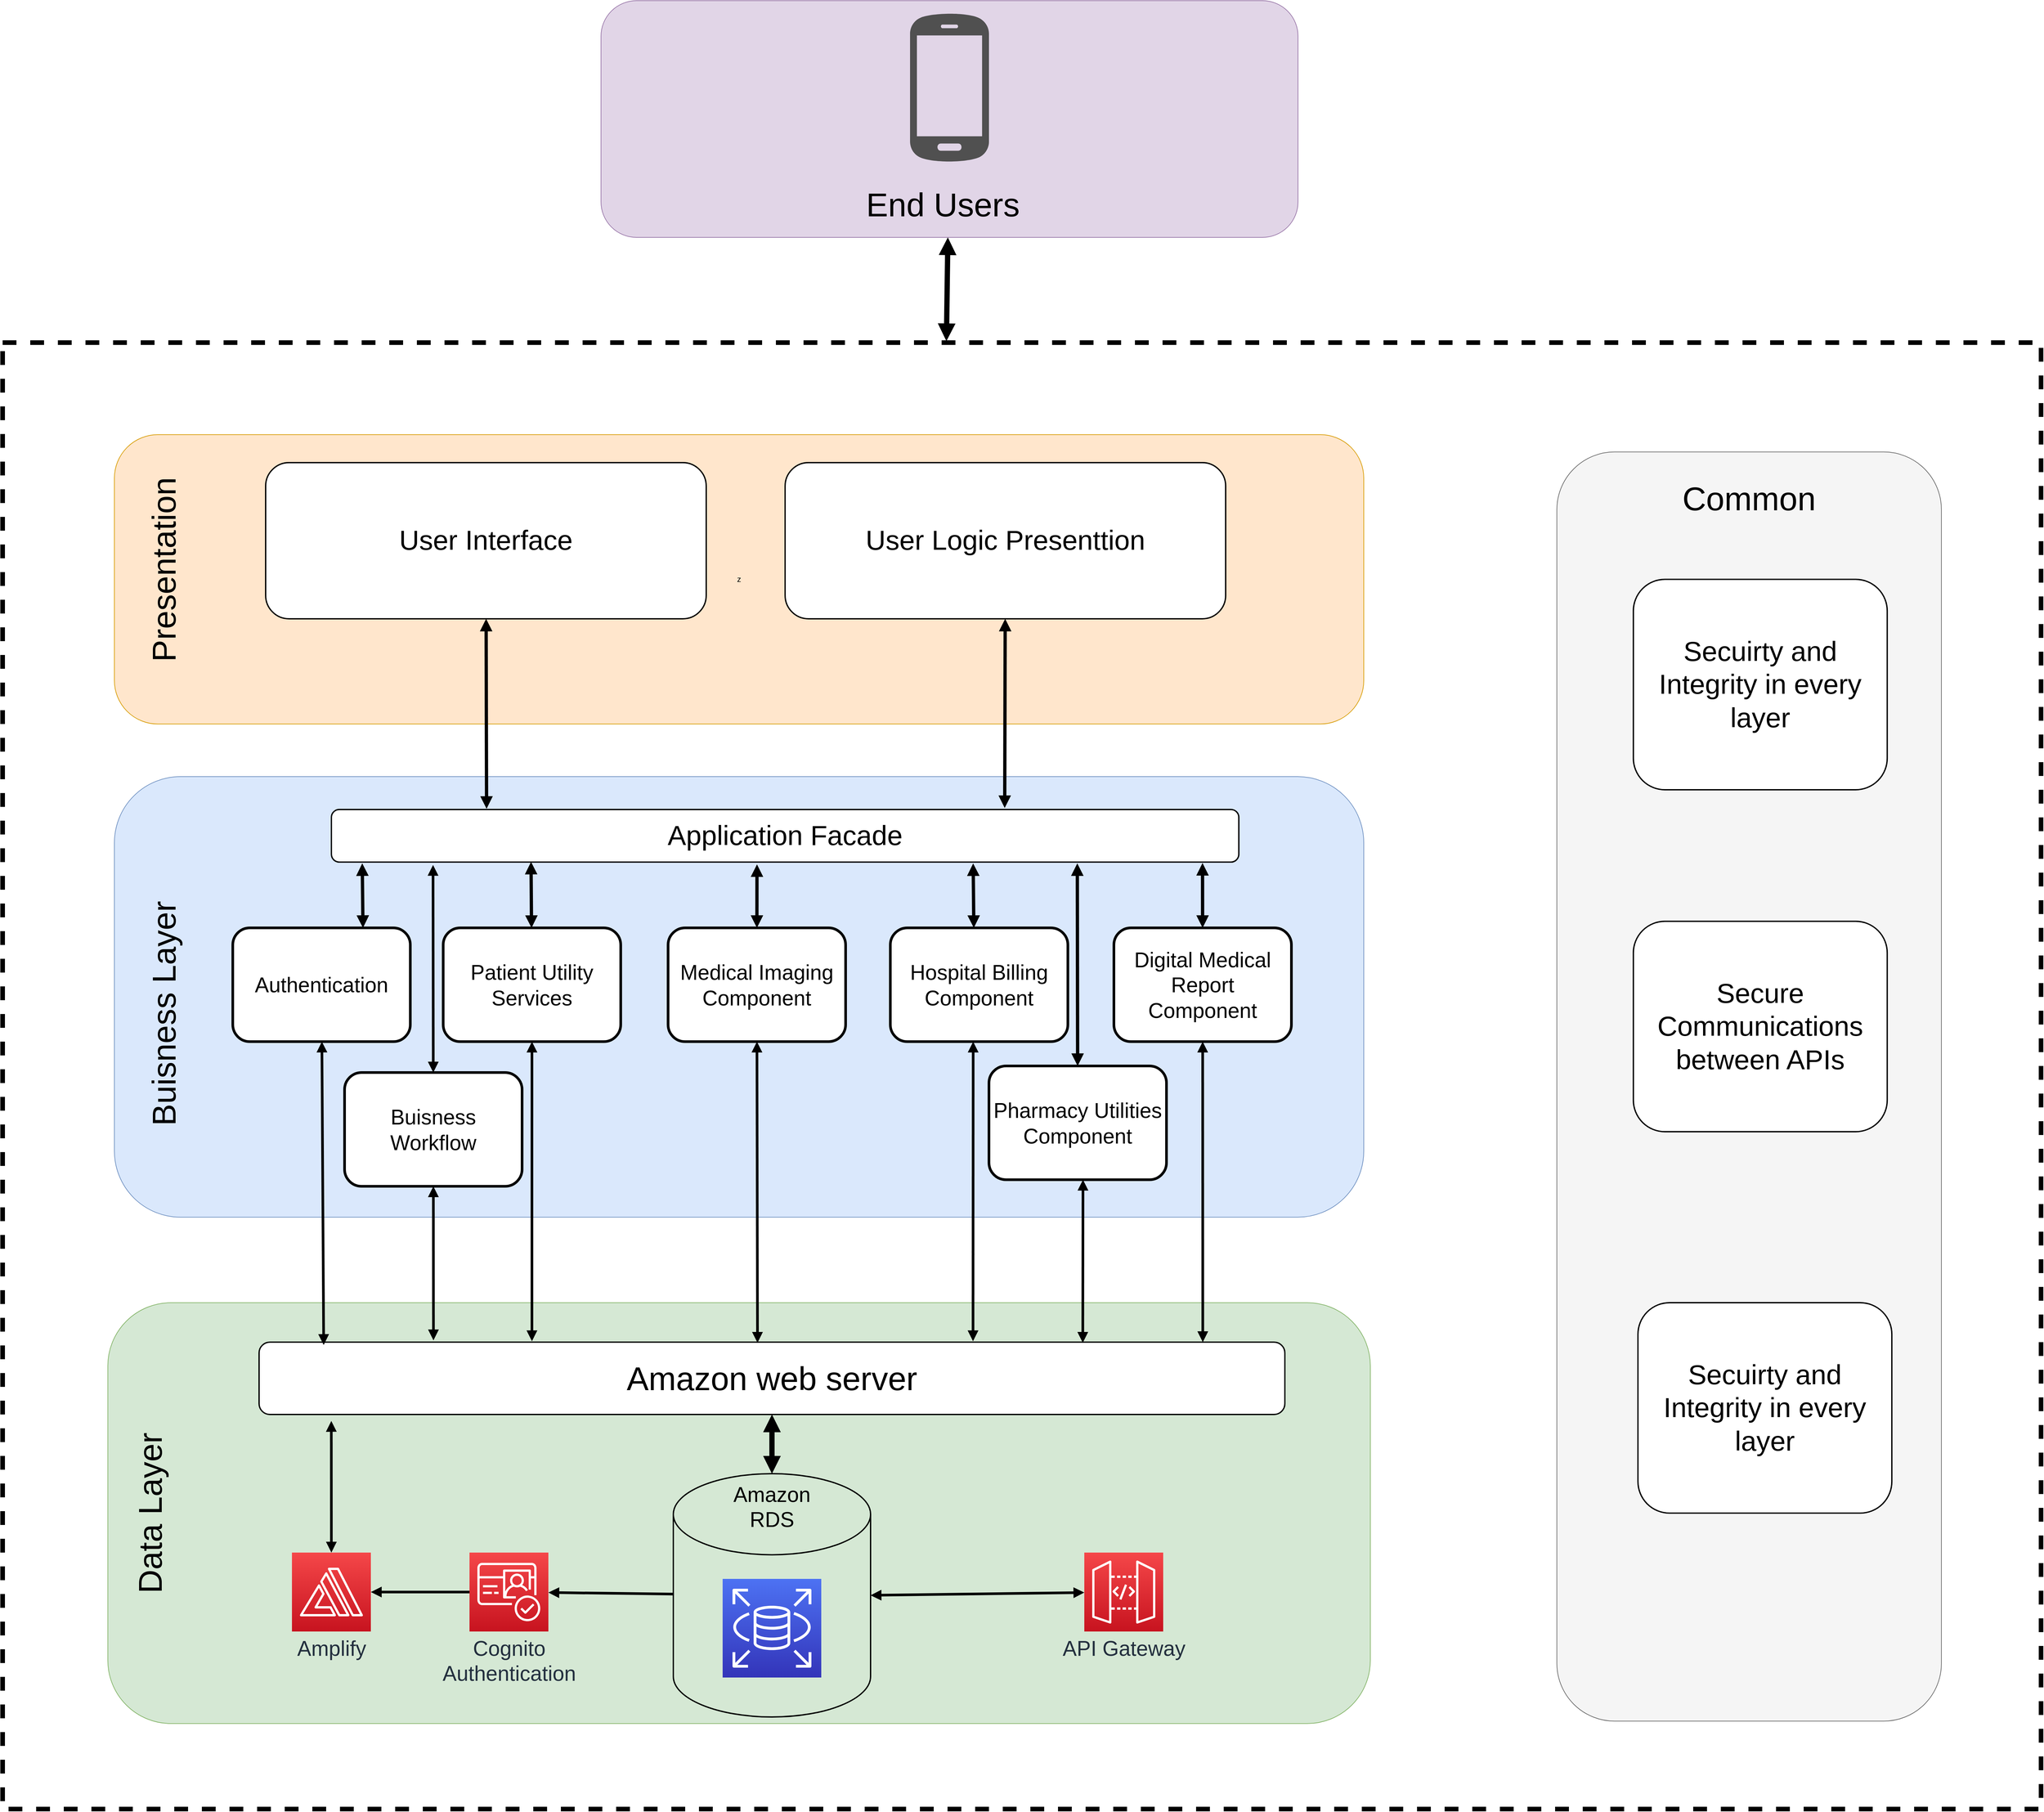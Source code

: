 <mxfile version="14.6.9" type="github">
  <diagram id="Ht1M8jgEwFfnCIfOTk4-" name="Page-1">
    <mxGraphModel dx="6359" dy="3562" grid="1" gridSize="10" guides="1" tooltips="1" connect="1" arrows="1" fold="1" page="1" pageScale="1" pageWidth="1169" pageHeight="827" math="0" shadow="0">
      <root>
        <mxCell id="0" />
        <mxCell id="1" parent="0" />
        <mxCell id="7ZSl48AHXB3JZgz-vE2U-16" value="" style="rounded=0;whiteSpace=wrap;html=1;fillColor=none;dashed=1;glass=0;sketch=0;shadow=0;strokeWidth=7;" parent="1" vertex="1">
          <mxGeometry x="-1120" y="-140" width="3100" height="2230" as="geometry" />
        </mxCell>
        <mxCell id="7ZSl48AHXB3JZgz-vE2U-1" value="z" style="rounded=1;whiteSpace=wrap;html=1;fillColor=#ffe6cc;strokeColor=#d79b00;" parent="1" vertex="1">
          <mxGeometry x="-950" width="1900" height="440" as="geometry" />
        </mxCell>
        <mxCell id="7ZSl48AHXB3JZgz-vE2U-2" value="" style="rounded=1;whiteSpace=wrap;html=1;fillColor=#d5e8d4;strokeColor=#82b366;" parent="1" vertex="1">
          <mxGeometry x="-960" y="1320" width="1920" height="640" as="geometry" />
        </mxCell>
        <mxCell id="7ZSl48AHXB3JZgz-vE2U-3" value="" style="rounded=1;whiteSpace=wrap;html=1;fillColor=#dae8fc;strokeColor=#6c8ebf;" parent="1" vertex="1">
          <mxGeometry x="-950" y="520" width="1900" height="670" as="geometry" />
        </mxCell>
        <mxCell id="7ZSl48AHXB3JZgz-vE2U-4" value="&lt;font style=&quot;font-size: 50px&quot;&gt;Presentation&lt;/font&gt;" style="text;html=1;strokeColor=none;fillColor=none;align=center;verticalAlign=middle;whiteSpace=wrap;rounded=0;rotation=-90;" parent="1" vertex="1">
          <mxGeometry x="-960" y="180" width="170" height="50" as="geometry" />
        </mxCell>
        <mxCell id="7ZSl48AHXB3JZgz-vE2U-7" value="&lt;font style=&quot;font-size: 50px&quot;&gt;Buisness&lt;/font&gt;&lt;font style=&quot;font-size: 50px&quot;&gt; Layer&lt;/font&gt;" style="text;html=1;strokeColor=none;fillColor=none;align=center;verticalAlign=middle;whiteSpace=wrap;rounded=0;rotation=-90;" parent="1" vertex="1">
          <mxGeometry x="-1060" y="855" width="370" height="50" as="geometry" />
        </mxCell>
        <mxCell id="7ZSl48AHXB3JZgz-vE2U-8" value="&lt;font style=&quot;font-size: 50px&quot;&gt;Data Layer&lt;/font&gt;" style="text;html=1;strokeColor=none;fillColor=none;align=center;verticalAlign=middle;whiteSpace=wrap;rounded=0;rotation=-90;" parent="1" vertex="1">
          <mxGeometry x="-1020" y="1617.5" width="247.5" height="45" as="geometry" />
        </mxCell>
        <mxCell id="7ZSl48AHXB3JZgz-vE2U-10" value="" style="rounded=1;whiteSpace=wrap;html=1;rotation=90;fillColor=#f5f5f5;strokeColor=#666666;fontColor=#333333;" parent="1" vertex="1">
          <mxGeometry x="571.09" y="698.91" width="1930" height="584.76" as="geometry" />
        </mxCell>
        <mxCell id="7ZSl48AHXB3JZgz-vE2U-11" value="&lt;div style=&quot;font-size: 50px&quot;&gt;&lt;font style=&quot;font-size: 50px&quot;&gt;Common&lt;/font&gt;&lt;/div&gt;&lt;div&gt;&lt;br&gt;&lt;/div&gt;" style="text;html=1;strokeColor=none;fillColor=none;align=center;verticalAlign=middle;whiteSpace=wrap;rounded=0;" parent="1" vertex="1">
          <mxGeometry x="1516.09" y="100" width="40" height="10" as="geometry" />
        </mxCell>
        <mxCell id="qnwyX0VqN3n5jnHMkfn6-25" style="edgeStyle=none;rounded=0;orthogonalLoop=1;jettySize=auto;html=1;startArrow=block;startFill=1;endArrow=block;endFill=1;targetPerimeterSpacing=0;strokeWidth=8;entryX=0.463;entryY=-0.001;entryDx=0;entryDy=0;entryPerimeter=0;" edge="1" parent="1" source="7ZSl48AHXB3JZgz-vE2U-12" target="7ZSl48AHXB3JZgz-vE2U-16">
          <mxGeometry relative="1" as="geometry">
            <mxPoint x="306" y="-140" as="targetPoint" />
          </mxGeometry>
        </mxCell>
        <mxCell id="7ZSl48AHXB3JZgz-vE2U-12" value="" style="rounded=1;whiteSpace=wrap;html=1;fillColor=#e1d5e7;strokeColor=#9673a6;" parent="1" vertex="1">
          <mxGeometry x="-210" y="-660" width="1060" height="360" as="geometry" />
        </mxCell>
        <mxCell id="7ZSl48AHXB3JZgz-vE2U-14" value="" style="pointerEvents=1;shadow=0;dashed=0;html=1;strokeColor=none;fillColor=#505050;labelPosition=center;verticalLabelPosition=bottom;verticalAlign=top;outlineConnect=0;align=center;shape=mxgraph.office.devices.cell_phone_android_proportional;" parent="1" vertex="1">
          <mxGeometry x="260" y="-643" width="120" height="230" as="geometry" />
        </mxCell>
        <mxCell id="7ZSl48AHXB3JZgz-vE2U-15" value="&lt;font style=&quot;font-size: 50px&quot;&gt;End Users&lt;/font&gt;" style="text;html=1;strokeColor=none;fillColor=none;align=center;verticalAlign=middle;whiteSpace=wrap;rounded=0;" parent="1" vertex="1">
          <mxGeometry x="139" y="-360" width="342" height="20" as="geometry" />
        </mxCell>
        <mxCell id="7ZSl48AHXB3JZgz-vE2U-19" value="" style="points=[[0,0,0],[0.25,0,0],[0.5,0,0],[0.75,0,0],[1,0,0],[0,1,0],[0.25,1,0],[0.5,1,0],[0.75,1,0],[1,1,0],[0,0.25,0],[0,0.5,0],[0,0.75,0],[1,0.25,0],[1,0.5,0],[1,0.75,0]];outlineConnect=0;fontColor=#232F3E;gradientColor=#4D72F3;gradientDirection=north;fillColor=#3334B9;strokeColor=#ffffff;dashed=0;verticalLabelPosition=bottom;verticalAlign=top;align=center;html=1;fontSize=12;fontStyle=0;aspect=fixed;shape=mxgraph.aws4.resourceIcon;resIcon=mxgraph.aws4.rds;rounded=0;shadow=0;glass=0;sketch=0;" parent="1" vertex="1">
          <mxGeometry x="-25" y="1740" width="150" height="150" as="geometry" />
        </mxCell>
        <mxCell id="qnwyX0VqN3n5jnHMkfn6-26" style="edgeStyle=none;rounded=0;orthogonalLoop=1;jettySize=auto;html=1;startArrow=block;startFill=1;endArrow=block;endFill=1;targetPerimeterSpacing=0;strokeWidth=8;" edge="1" parent="1" source="7ZSl48AHXB3JZgz-vE2U-21" target="7ZSl48AHXB3JZgz-vE2U-24">
          <mxGeometry relative="1" as="geometry" />
        </mxCell>
        <mxCell id="qnwyX0VqN3n5jnHMkfn6-27" style="edgeStyle=none;rounded=0;orthogonalLoop=1;jettySize=auto;html=1;startArrow=none;startFill=0;endArrow=block;endFill=1;targetPerimeterSpacing=0;strokeWidth=4;" edge="1" parent="1" source="7ZSl48AHXB3JZgz-vE2U-21" target="7ZSl48AHXB3JZgz-vE2U-25">
          <mxGeometry relative="1" as="geometry" />
        </mxCell>
        <mxCell id="7ZSl48AHXB3JZgz-vE2U-21" value="" style="strokeWidth=2;html=1;shape=mxgraph.flowchart.database;whiteSpace=wrap;rounded=0;shadow=0;glass=0;sketch=0;fillColor=none;" parent="1" vertex="1">
          <mxGeometry x="-100" y="1580" width="300" height="370" as="geometry" />
        </mxCell>
        <mxCell id="7ZSl48AHXB3JZgz-vE2U-23" value="&lt;div style=&quot;font-size: 32px&quot;&gt;&lt;font style=&quot;font-size: 32px&quot;&gt;Amazon RDS&lt;/font&gt;&lt;/div&gt;&lt;div style=&quot;font-size: 32px&quot;&gt;&lt;font style=&quot;font-size: 32px&quot;&gt;&lt;br&gt;&lt;/font&gt;&lt;/div&gt;" style="text;html=1;strokeColor=none;fillColor=none;align=center;verticalAlign=middle;whiteSpace=wrap;rounded=0;shadow=0;glass=0;sketch=0;" parent="1" vertex="1">
          <mxGeometry x="26" y="1640" width="48" height="20" as="geometry" />
        </mxCell>
        <mxCell id="7ZSl48AHXB3JZgz-vE2U-24" value="&lt;div&gt;&lt;font style=&quot;font-size: 50px&quot;&gt;Amazon web server&lt;/font&gt;&lt;/div&gt;" style="rounded=1;whiteSpace=wrap;html=1;shadow=0;glass=0;sketch=0;strokeWidth=2;" parent="1" vertex="1">
          <mxGeometry x="-730" y="1380" width="1560" height="110" as="geometry" />
        </mxCell>
        <mxCell id="qnwyX0VqN3n5jnHMkfn6-28" style="edgeStyle=none;rounded=0;orthogonalLoop=1;jettySize=auto;html=1;startArrow=none;startFill=0;endArrow=block;endFill=1;targetPerimeterSpacing=0;strokeWidth=4;" edge="1" parent="1" source="7ZSl48AHXB3JZgz-vE2U-25" target="7ZSl48AHXB3JZgz-vE2U-26">
          <mxGeometry relative="1" as="geometry" />
        </mxCell>
        <mxCell id="7ZSl48AHXB3JZgz-vE2U-25" value="&lt;div&gt;&lt;font style=&quot;font-size: 32px&quot;&gt;Cognito&lt;/font&gt;&lt;/div&gt;&lt;div&gt;&lt;font style=&quot;font-size: 32px&quot;&gt; Authentication&lt;/font&gt;&lt;/div&gt;" style="points=[[0,0,0],[0.25,0,0],[0.5,0,0],[0.75,0,0],[1,0,0],[0,1,0],[0.25,1,0],[0.5,1,0],[0.75,1,0],[1,1,0],[0,0.25,0],[0,0.5,0],[0,0.75,0],[1,0.25,0],[1,0.5,0],[1,0.75,0]];outlineConnect=0;fontColor=#232F3E;gradientColor=#F54749;gradientDirection=north;fillColor=#C7131F;strokeColor=#ffffff;dashed=0;verticalLabelPosition=bottom;verticalAlign=top;align=center;html=1;fontSize=12;fontStyle=0;aspect=fixed;shape=mxgraph.aws4.resourceIcon;resIcon=mxgraph.aws4.cognito;rounded=0;shadow=0;glass=0;sketch=0;" parent="1" vertex="1">
          <mxGeometry x="-410" y="1700" width="120" height="120" as="geometry" />
        </mxCell>
        <mxCell id="qnwyX0VqN3n5jnHMkfn6-29" style="edgeStyle=none;rounded=0;orthogonalLoop=1;jettySize=auto;html=1;entryX=0.177;entryY=0.281;entryDx=0;entryDy=0;entryPerimeter=0;startArrow=block;startFill=1;endArrow=block;endFill=1;targetPerimeterSpacing=0;strokeWidth=4;" edge="1" parent="1" source="7ZSl48AHXB3JZgz-vE2U-26" target="7ZSl48AHXB3JZgz-vE2U-2">
          <mxGeometry relative="1" as="geometry" />
        </mxCell>
        <mxCell id="7ZSl48AHXB3JZgz-vE2U-26" value="&lt;font style=&quot;font-size: 32px&quot;&gt;Amplify&lt;/font&gt;" style="points=[[0,0,0],[0.25,0,0],[0.5,0,0],[0.75,0,0],[1,0,0],[0,1,0],[0.25,1,0],[0.5,1,0],[0.75,1,0],[1,1,0],[0,0.25,0],[0,0.5,0],[0,0.75,0],[1,0.25,0],[1,0.5,0],[1,0.75,0]];outlineConnect=0;fontColor=#232F3E;gradientColor=#F54749;gradientDirection=north;fillColor=#C7131F;strokeColor=#ffffff;dashed=0;verticalLabelPosition=bottom;verticalAlign=top;align=center;html=1;fontSize=12;fontStyle=0;aspect=fixed;shape=mxgraph.aws4.resourceIcon;resIcon=mxgraph.aws4.amplify;rounded=0;shadow=0;glass=0;sketch=0;" parent="1" vertex="1">
          <mxGeometry x="-680" y="1700" width="120" height="120" as="geometry" />
        </mxCell>
        <mxCell id="qnwyX0VqN3n5jnHMkfn6-30" style="edgeStyle=none;rounded=0;orthogonalLoop=1;jettySize=auto;html=1;entryX=1;entryY=0.5;entryDx=0;entryDy=0;entryPerimeter=0;startArrow=block;startFill=1;endArrow=block;endFill=1;targetPerimeterSpacing=0;strokeWidth=4;" edge="1" parent="1" source="7ZSl48AHXB3JZgz-vE2U-27" target="7ZSl48AHXB3JZgz-vE2U-21">
          <mxGeometry relative="1" as="geometry" />
        </mxCell>
        <mxCell id="7ZSl48AHXB3JZgz-vE2U-27" value="&lt;div style=&quot;font-size: 32px&quot;&gt;&lt;font style=&quot;font-size: 32px&quot;&gt;API Gateway&lt;/font&gt;&lt;/div&gt;&lt;div style=&quot;font-size: 32px&quot;&gt;&lt;font style=&quot;font-size: 32px&quot;&gt;&lt;br&gt;&lt;/font&gt;&lt;/div&gt;" style="points=[[0,0,0],[0.25,0,0],[0.5,0,0],[0.75,0,0],[1,0,0],[0,1,0],[0.25,1,0],[0.5,1,0],[0.75,1,0],[1,1,0],[0,0.25,0],[0,0.5,0],[0,0.75,0],[1,0.25,0],[1,0.5,0],[1,0.75,0]];outlineConnect=0;fontColor=#232F3E;gradientColor=#F54749;gradientDirection=north;fillColor=#C7131F;strokeColor=#ffffff;dashed=0;verticalLabelPosition=bottom;verticalAlign=top;align=center;html=1;fontSize=12;fontStyle=0;aspect=fixed;shape=mxgraph.aws4.resourceIcon;resIcon=mxgraph.aws4.api_gateway;rounded=0;shadow=0;glass=0;sketch=0;" parent="1" vertex="1">
          <mxGeometry x="525" y="1700" width="120" height="120" as="geometry" />
        </mxCell>
        <mxCell id="qnwyX0VqN3n5jnHMkfn6-20" style="edgeStyle=none;rounded=0;orthogonalLoop=1;jettySize=auto;html=1;entryX=0.22;entryY=0.995;entryDx=0;entryDy=0;entryPerimeter=0;startArrow=block;startFill=1;endArrow=block;endFill=1;targetPerimeterSpacing=0;strokeWidth=5;" edge="1" parent="1" source="qnwyX0VqN3n5jnHMkfn6-1" target="qnwyX0VqN3n5jnHMkfn6-12">
          <mxGeometry relative="1" as="geometry" />
        </mxCell>
        <mxCell id="qnwyX0VqN3n5jnHMkfn6-34" style="edgeStyle=none;rounded=0;orthogonalLoop=1;jettySize=auto;html=1;entryX=0.266;entryY=-0.013;entryDx=0;entryDy=0;entryPerimeter=0;startArrow=block;startFill=1;endArrow=block;endFill=1;targetPerimeterSpacing=0;strokeWidth=4;" edge="1" parent="1" source="qnwyX0VqN3n5jnHMkfn6-1" target="7ZSl48AHXB3JZgz-vE2U-24">
          <mxGeometry relative="1" as="geometry" />
        </mxCell>
        <mxCell id="qnwyX0VqN3n5jnHMkfn6-1" value="&lt;font style=&quot;font-size: 32px&quot;&gt;Patient Utility Services&lt;/font&gt;" style="rounded=1;whiteSpace=wrap;html=1;shadow=0;glass=0;sketch=0;strokeWidth=4;" vertex="1" parent="1">
          <mxGeometry x="-450" y="750" width="270" height="173" as="geometry" />
        </mxCell>
        <mxCell id="qnwyX0VqN3n5jnHMkfn6-21" style="edgeStyle=none;rounded=0;orthogonalLoop=1;jettySize=auto;html=1;entryX=0.469;entryY=1.043;entryDx=0;entryDy=0;entryPerimeter=0;startArrow=block;startFill=1;endArrow=block;endFill=1;targetPerimeterSpacing=0;strokeWidth=5;" edge="1" parent="1" source="qnwyX0VqN3n5jnHMkfn6-2" target="qnwyX0VqN3n5jnHMkfn6-12">
          <mxGeometry relative="1" as="geometry" />
        </mxCell>
        <mxCell id="qnwyX0VqN3n5jnHMkfn6-35" style="edgeStyle=none;rounded=0;orthogonalLoop=1;jettySize=auto;html=1;startArrow=block;startFill=1;endArrow=block;endFill=1;targetPerimeterSpacing=0;strokeWidth=4;" edge="1" parent="1" source="qnwyX0VqN3n5jnHMkfn6-2">
          <mxGeometry relative="1" as="geometry">
            <mxPoint x="28" y="1381" as="targetPoint" />
          </mxGeometry>
        </mxCell>
        <mxCell id="qnwyX0VqN3n5jnHMkfn6-2" value="&lt;div style=&quot;font-size: 32px&quot;&gt;&lt;font style=&quot;font-size: 32px&quot;&gt;Medical Imaging Component&lt;/font&gt;&lt;/div&gt;" style="rounded=1;whiteSpace=wrap;html=1;shadow=0;glass=0;sketch=0;strokeWidth=4;" vertex="1" parent="1">
          <mxGeometry x="-108" y="750" width="270" height="173" as="geometry" />
        </mxCell>
        <mxCell id="qnwyX0VqN3n5jnHMkfn6-22" style="edgeStyle=none;rounded=0;orthogonalLoop=1;jettySize=auto;html=1;startArrow=block;startFill=1;endArrow=block;endFill=1;targetPerimeterSpacing=0;strokeWidth=5;" edge="1" parent="1">
          <mxGeometry relative="1" as="geometry">
            <mxPoint x="357" y="750" as="sourcePoint" />
            <mxPoint x="356" y="652" as="targetPoint" />
          </mxGeometry>
        </mxCell>
        <mxCell id="qnwyX0VqN3n5jnHMkfn6-36" style="edgeStyle=none;rounded=0;orthogonalLoop=1;jettySize=auto;html=1;entryX=0.696;entryY=-0.013;entryDx=0;entryDy=0;entryPerimeter=0;startArrow=block;startFill=1;endArrow=block;endFill=1;targetPerimeterSpacing=0;strokeWidth=4;" edge="1" parent="1" target="7ZSl48AHXB3JZgz-vE2U-24">
          <mxGeometry relative="1" as="geometry">
            <mxPoint x="356" y="923" as="sourcePoint" />
          </mxGeometry>
        </mxCell>
        <mxCell id="qnwyX0VqN3n5jnHMkfn6-3" value="&lt;div style=&quot;font-size: 32px&quot;&gt;&lt;font style=&quot;font-size: 32px&quot;&gt;Hospital Billing Component&lt;/font&gt;&lt;/div&gt;" style="rounded=1;whiteSpace=wrap;html=1;shadow=0;glass=0;sketch=0;strokeWidth=4;" vertex="1" parent="1">
          <mxGeometry x="230" y="750" width="270" height="173" as="geometry" />
        </mxCell>
        <mxCell id="qnwyX0VqN3n5jnHMkfn6-24" style="edgeStyle=none;rounded=0;orthogonalLoop=1;jettySize=auto;html=1;entryX=0.96;entryY=1.017;entryDx=0;entryDy=0;entryPerimeter=0;startArrow=block;startFill=1;endArrow=block;endFill=1;targetPerimeterSpacing=0;strokeWidth=5;" edge="1" parent="1" source="qnwyX0VqN3n5jnHMkfn6-4" target="qnwyX0VqN3n5jnHMkfn6-12">
          <mxGeometry relative="1" as="geometry" />
        </mxCell>
        <mxCell id="qnwyX0VqN3n5jnHMkfn6-38" style="edgeStyle=none;rounded=0;orthogonalLoop=1;jettySize=auto;html=1;entryX=0.92;entryY=0;entryDx=0;entryDy=0;entryPerimeter=0;startArrow=block;startFill=1;endArrow=block;endFill=1;targetPerimeterSpacing=0;strokeWidth=4;" edge="1" parent="1" source="qnwyX0VqN3n5jnHMkfn6-4" target="7ZSl48AHXB3JZgz-vE2U-24">
          <mxGeometry relative="1" as="geometry" />
        </mxCell>
        <mxCell id="qnwyX0VqN3n5jnHMkfn6-4" value="&lt;font style=&quot;font-size: 32px&quot;&gt;Digital Medical Report Component&lt;/font&gt;" style="rounded=1;whiteSpace=wrap;html=1;shadow=0;glass=0;sketch=0;strokeWidth=4;" vertex="1" parent="1">
          <mxGeometry x="570" y="750" width="270" height="173" as="geometry" />
        </mxCell>
        <mxCell id="qnwyX0VqN3n5jnHMkfn6-19" style="edgeStyle=none;rounded=0;orthogonalLoop=1;jettySize=auto;html=1;entryX=0.034;entryY=1.024;entryDx=0;entryDy=0;entryPerimeter=0;startArrow=block;startFill=1;endArrow=block;endFill=1;targetPerimeterSpacing=0;strokeWidth=5;" edge="1" parent="1" target="qnwyX0VqN3n5jnHMkfn6-12">
          <mxGeometry relative="1" as="geometry">
            <mxPoint x="-572" y="750" as="sourcePoint" />
          </mxGeometry>
        </mxCell>
        <mxCell id="qnwyX0VqN3n5jnHMkfn6-32" style="edgeStyle=none;rounded=0;orthogonalLoop=1;jettySize=auto;html=1;entryX=0.063;entryY=0.039;entryDx=0;entryDy=0;entryPerimeter=0;startArrow=block;startFill=1;endArrow=block;endFill=1;targetPerimeterSpacing=0;strokeWidth=4;" edge="1" parent="1" source="qnwyX0VqN3n5jnHMkfn6-5" target="7ZSl48AHXB3JZgz-vE2U-24">
          <mxGeometry relative="1" as="geometry" />
        </mxCell>
        <mxCell id="qnwyX0VqN3n5jnHMkfn6-5" value="&lt;font style=&quot;font-size: 32px&quot;&gt;Authentication&lt;/font&gt;" style="rounded=1;whiteSpace=wrap;html=1;shadow=0;glass=0;sketch=0;strokeWidth=4;" vertex="1" parent="1">
          <mxGeometry x="-770" y="750" width="270" height="173" as="geometry" />
        </mxCell>
        <mxCell id="qnwyX0VqN3n5jnHMkfn6-33" style="edgeStyle=none;rounded=0;orthogonalLoop=1;jettySize=auto;html=1;entryX=0.17;entryY=-0.025;entryDx=0;entryDy=0;entryPerimeter=0;startArrow=block;startFill=1;endArrow=block;endFill=1;targetPerimeterSpacing=0;strokeWidth=4;" edge="1" parent="1" source="qnwyX0VqN3n5jnHMkfn6-6" target="7ZSl48AHXB3JZgz-vE2U-24">
          <mxGeometry relative="1" as="geometry" />
        </mxCell>
        <mxCell id="qnwyX0VqN3n5jnHMkfn6-39" style="edgeStyle=none;rounded=0;orthogonalLoop=1;jettySize=auto;html=1;entryX=0.112;entryY=1.054;entryDx=0;entryDy=0;entryPerimeter=0;startArrow=block;startFill=1;endArrow=block;endFill=1;targetPerimeterSpacing=0;strokeWidth=4;" edge="1" parent="1" source="qnwyX0VqN3n5jnHMkfn6-6" target="qnwyX0VqN3n5jnHMkfn6-12">
          <mxGeometry relative="1" as="geometry" />
        </mxCell>
        <mxCell id="qnwyX0VqN3n5jnHMkfn6-6" value="&lt;font style=&quot;font-size: 32px&quot;&gt;Buisness Workflow&lt;/font&gt;" style="rounded=1;whiteSpace=wrap;html=1;shadow=0;glass=0;sketch=0;strokeWidth=4;" vertex="1" parent="1">
          <mxGeometry x="-600" y="970" width="270" height="173" as="geometry" />
        </mxCell>
        <mxCell id="qnwyX0VqN3n5jnHMkfn6-23" style="edgeStyle=none;rounded=0;orthogonalLoop=1;jettySize=auto;html=1;entryX=0.822;entryY=1.024;entryDx=0;entryDy=0;entryPerimeter=0;startArrow=block;startFill=1;endArrow=block;endFill=1;targetPerimeterSpacing=0;strokeWidth=5;" edge="1" parent="1" source="qnwyX0VqN3n5jnHMkfn6-7" target="qnwyX0VqN3n5jnHMkfn6-12">
          <mxGeometry relative="1" as="geometry" />
        </mxCell>
        <mxCell id="qnwyX0VqN3n5jnHMkfn6-37" style="edgeStyle=none;rounded=0;orthogonalLoop=1;jettySize=auto;html=1;entryX=0.803;entryY=0.009;entryDx=0;entryDy=0;entryPerimeter=0;startArrow=block;startFill=1;endArrow=block;endFill=1;targetPerimeterSpacing=0;strokeWidth=4;" edge="1" parent="1" target="7ZSl48AHXB3JZgz-vE2U-24">
          <mxGeometry relative="1" as="geometry">
            <mxPoint x="523" y="1133" as="sourcePoint" />
          </mxGeometry>
        </mxCell>
        <mxCell id="qnwyX0VqN3n5jnHMkfn6-7" value="&lt;div style=&quot;font-size: 32px&quot;&gt;&lt;font style=&quot;font-size: 32px&quot;&gt;Pharmacy Utilities Component&lt;/font&gt;&lt;/div&gt;" style="rounded=1;whiteSpace=wrap;html=1;shadow=0;glass=0;sketch=0;strokeWidth=4;" vertex="1" parent="1">
          <mxGeometry x="380" y="960" width="270" height="173" as="geometry" />
        </mxCell>
        <mxCell id="qnwyX0VqN3n5jnHMkfn6-17" style="rounded=0;orthogonalLoop=1;jettySize=auto;html=1;entryX=0.171;entryY=-0.014;entryDx=0;entryDy=0;entryPerimeter=0;strokeWidth=5;endArrow=block;endFill=1;targetPerimeterSpacing=0;startArrow=block;startFill=1;" edge="1" parent="1" source="qnwyX0VqN3n5jnHMkfn6-9" target="qnwyX0VqN3n5jnHMkfn6-12">
          <mxGeometry relative="1" as="geometry" />
        </mxCell>
        <mxCell id="qnwyX0VqN3n5jnHMkfn6-9" value="&lt;font style=&quot;font-size: 42px&quot;&gt;User Interface&lt;/font&gt;" style="rounded=1;whiteSpace=wrap;html=1;shadow=0;glass=0;sketch=0;strokeWidth=2;" vertex="1" parent="1">
          <mxGeometry x="-720" y="42.5" width="670" height="237.5" as="geometry" />
        </mxCell>
        <mxCell id="qnwyX0VqN3n5jnHMkfn6-8" value="" style="shape=image;html=1;verticalAlign=top;verticalLabelPosition=bottom;labelBackgroundColor=#ffffff;imageAspect=0;aspect=fixed;image=https://cdn0.iconfinder.com/data/icons/logos-brands-in-colors/128/react-128.png;rounded=0;shadow=0;glass=0;sketch=0;strokeWidth=2;" vertex="1" parent="1">
          <mxGeometry x="-644" y="101.25" width="120" height="120" as="geometry" />
        </mxCell>
        <mxCell id="qnwyX0VqN3n5jnHMkfn6-18" style="edgeStyle=none;rounded=0;orthogonalLoop=1;jettySize=auto;html=1;startArrow=block;startFill=1;endArrow=block;endFill=1;targetPerimeterSpacing=0;strokeWidth=5;entryX=0.742;entryY=-0.029;entryDx=0;entryDy=0;entryPerimeter=0;" edge="1" parent="1" source="qnwyX0VqN3n5jnHMkfn6-10" target="qnwyX0VqN3n5jnHMkfn6-12">
          <mxGeometry relative="1" as="geometry">
            <mxPoint x="410" y="568" as="targetPoint" />
          </mxGeometry>
        </mxCell>
        <mxCell id="qnwyX0VqN3n5jnHMkfn6-10" value="&lt;font style=&quot;font-size: 42px&quot;&gt;User Logic Presenttion&lt;/font&gt;" style="rounded=1;whiteSpace=wrap;html=1;shadow=0;glass=0;sketch=0;strokeWidth=2;" vertex="1" parent="1">
          <mxGeometry x="70" y="42.5" width="670" height="237.5" as="geometry" />
        </mxCell>
        <mxCell id="qnwyX0VqN3n5jnHMkfn6-12" value="&lt;div style=&quot;font-size: 42px&quot;&gt;&lt;font style=&quot;font-size: 42px&quot;&gt;Application Facade&lt;/font&gt;&lt;/div&gt;" style="rounded=1;whiteSpace=wrap;html=1;shadow=0;glass=0;sketch=0;strokeWidth=2;" vertex="1" parent="1">
          <mxGeometry x="-620" y="570" width="1380" height="80" as="geometry" />
        </mxCell>
        <mxCell id="qnwyX0VqN3n5jnHMkfn6-13" value="&lt;font style=&quot;font-size: 42px&quot;&gt;Secuirty and Integrity in every layer&lt;/font&gt;" style="rounded=1;whiteSpace=wrap;html=1;shadow=0;glass=0;sketch=0;strokeWidth=2;" vertex="1" parent="1">
          <mxGeometry x="1360" y="220" width="386.09" height="320" as="geometry" />
        </mxCell>
        <mxCell id="qnwyX0VqN3n5jnHMkfn6-14" value="&lt;div&gt;&lt;font style=&quot;font-size: 42px&quot;&gt;Secure Communications between APIs&lt;br&gt;&lt;/font&gt;&lt;/div&gt;" style="rounded=1;whiteSpace=wrap;html=1;shadow=0;glass=0;sketch=0;strokeWidth=2;" vertex="1" parent="1">
          <mxGeometry x="1360" y="740" width="386.09" height="320" as="geometry" />
        </mxCell>
        <mxCell id="qnwyX0VqN3n5jnHMkfn6-15" value="&lt;font style=&quot;font-size: 42px&quot;&gt;Secuirty and Integrity in every layer&lt;/font&gt;" style="rounded=1;whiteSpace=wrap;html=1;shadow=0;glass=0;sketch=0;strokeWidth=2;" vertex="1" parent="1">
          <mxGeometry x="1367" y="1320" width="386.09" height="320" as="geometry" />
        </mxCell>
      </root>
    </mxGraphModel>
  </diagram>
</mxfile>
